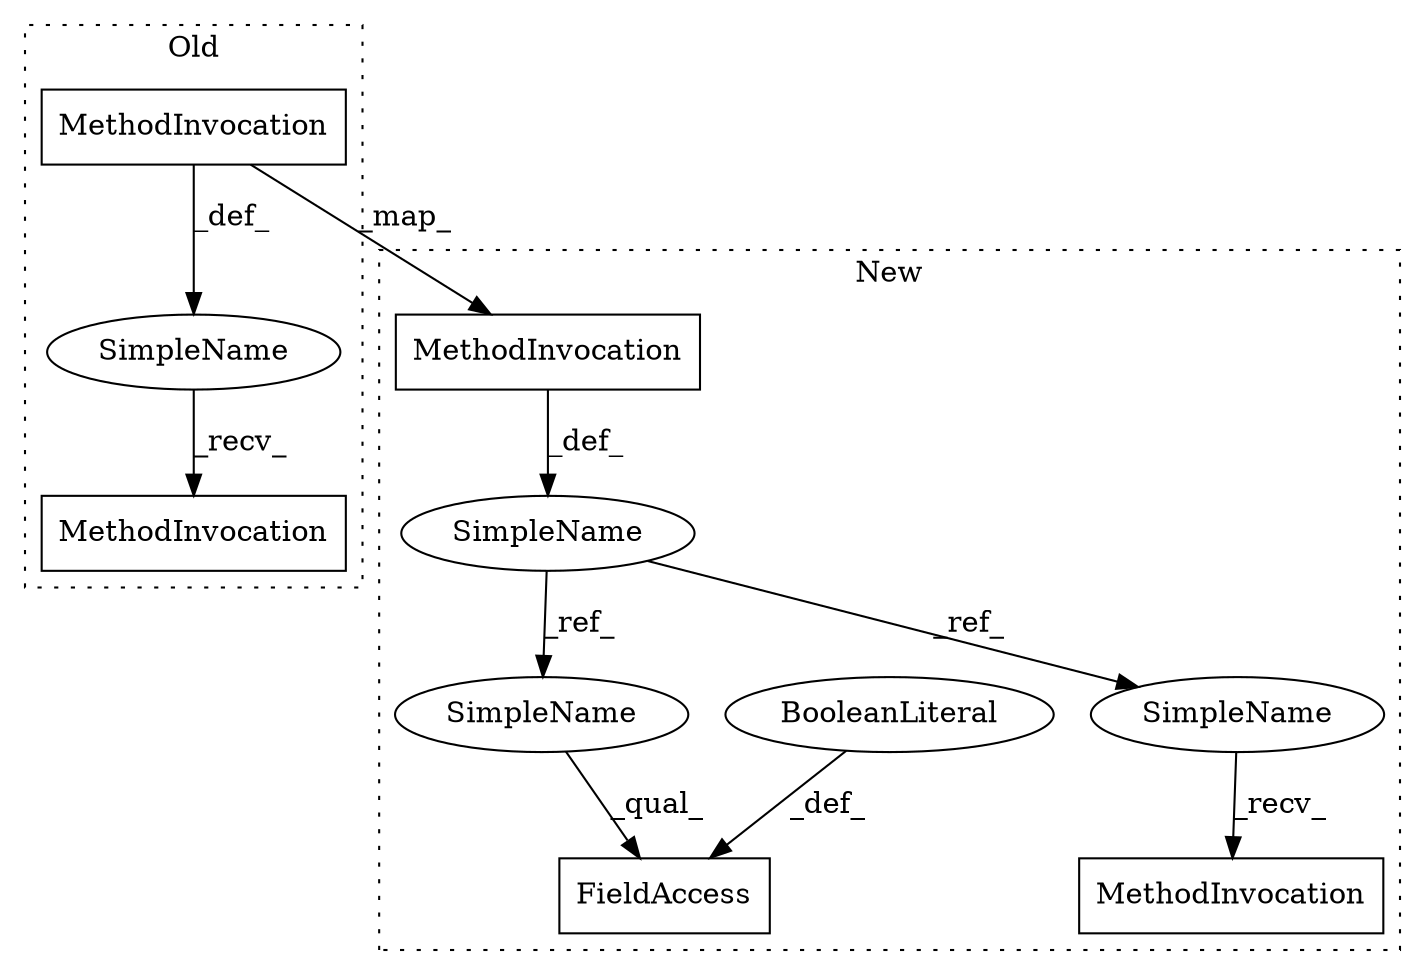 digraph G {
subgraph cluster0 {
4 [label="MethodInvocation" a="32" s="552" l="7" shape="box"];
5 [label="MethodInvocation" a="32" s="490,549" l="7,2" shape="box"];
9 [label="SimpleName" a="42" s="" l="" shape="ellipse"];
label = "Old";
style="dotted";
}
subgraph cluster1 {
1 [label="BooleanLiteral" a="9" s="592" l="4" shape="ellipse"];
2 [label="FieldAccess" a="22" s="583" l="8" shape="box"];
3 [label="MethodInvocation" a="32" s="516,575" l="7,2" shape="box"];
6 [label="MethodInvocation" a="32" s="604" l="7" shape="box"];
7 [label="SimpleName" a="42" s="514" l="1" shape="ellipse"];
8 [label="SimpleName" a="42" s="583" l="1" shape="ellipse"];
10 [label="SimpleName" a="42" s="602" l="1" shape="ellipse"];
label = "New";
style="dotted";
}
1 -> 2 [label="_def_"];
3 -> 7 [label="_def_"];
5 -> 9 [label="_def_"];
5 -> 3 [label="_map_"];
7 -> 10 [label="_ref_"];
7 -> 8 [label="_ref_"];
8 -> 2 [label="_qual_"];
9 -> 4 [label="_recv_"];
10 -> 6 [label="_recv_"];
}